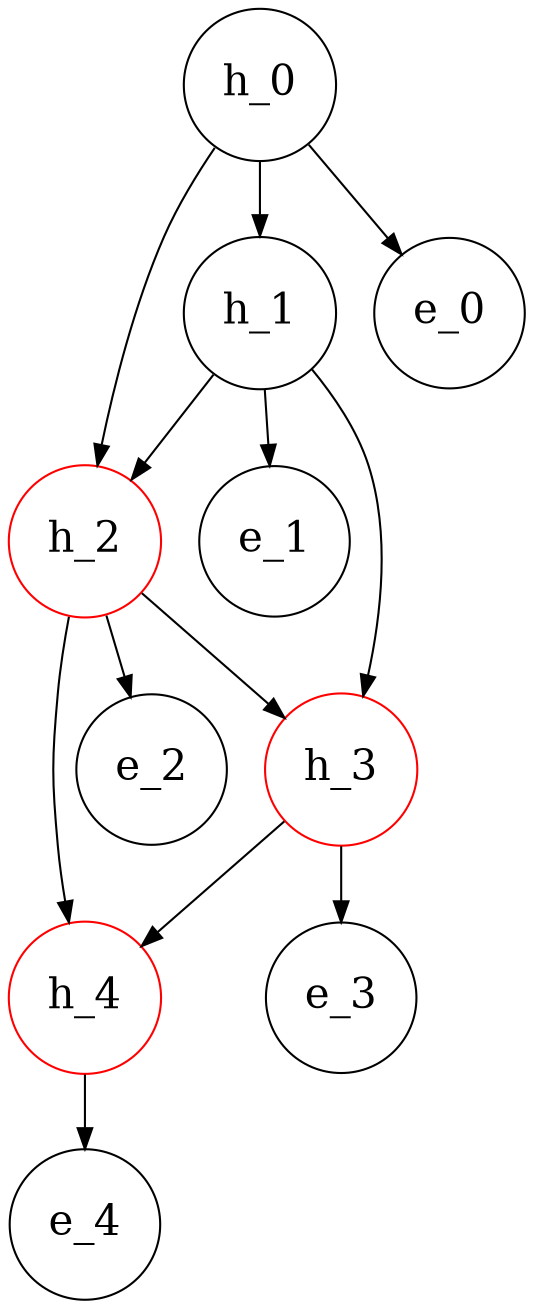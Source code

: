 digraph tHMM_2_5_2 {
	rankdir=TD
	node [shape=circle]
	node [fontsize=20]
	node [style=filled]
	h_0 [color=black fillcolor=transparent fontcolor=black]
	h_1 [color=black fillcolor=transparent fontcolor=black]
	h_0 -> h_1 [color=black]
	h_2 [color=red fillcolor=transparent fontcolor=black]
	h_0 -> h_2 [color=black]
	h_1 -> h_2 [color=black]
	h_3 [color=red fillcolor=transparent fontcolor=black]
	h_1 -> h_3 [color=black]
	h_2 -> h_3 [color=black]
	h_4 [color=red fillcolor=transparent fontcolor=black]
	h_2 -> h_4 [color=black]
	h_3 -> h_4 [color=black]
	e_0 [color=black fillcolor=transparent fontcolor=black]
	h_0 -> e_0 [color=black]
	e_1 [color=black fillcolor=transparent fontcolor=black]
	h_1 -> e_1 [color=black]
	e_2 [color=black fillcolor=transparent fontcolor=black]
	h_2 -> e_2 [color=black]
	e_3 [color=black fillcolor=transparent fontcolor=black]
	h_3 -> e_3 [color=black]
	e_4 [color=black fillcolor=transparent fontcolor=black]
	h_4 -> e_4 [color=black]
}
